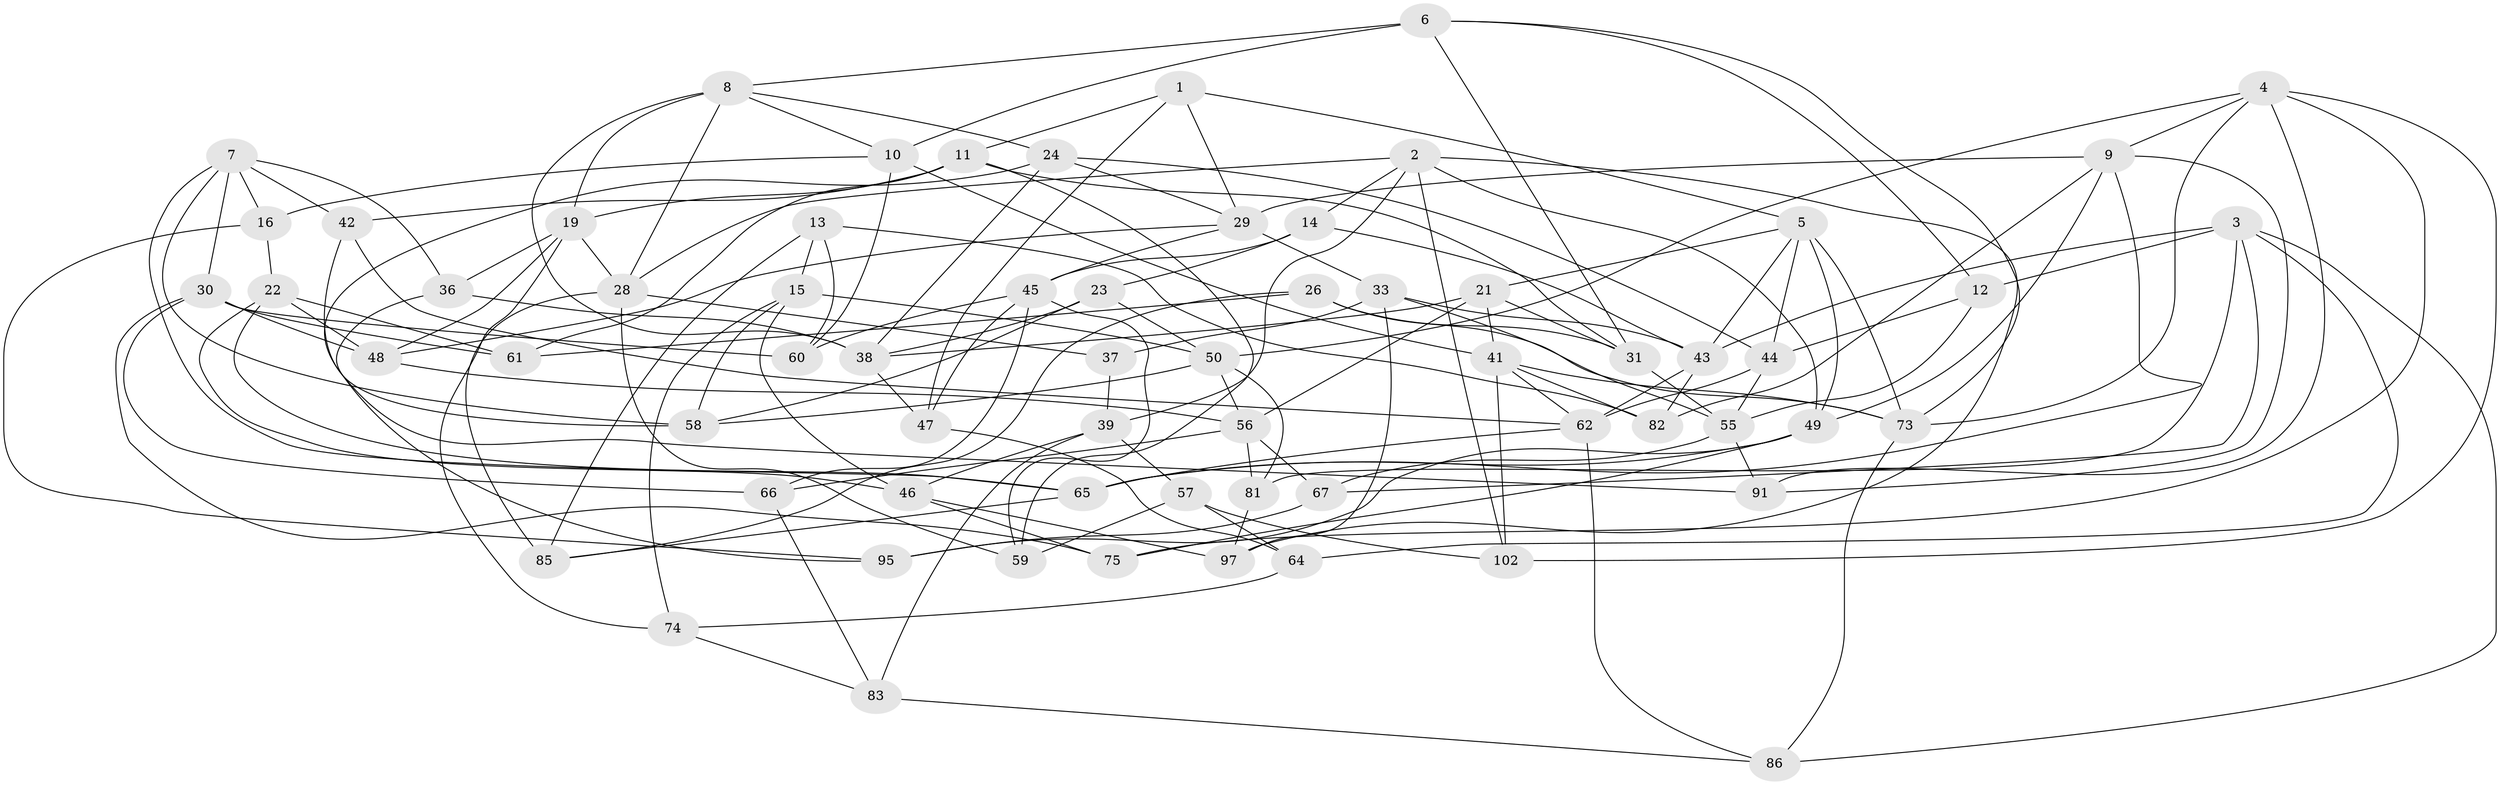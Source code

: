 // original degree distribution, {4: 1.0}
// Generated by graph-tools (version 1.1) at 2025/42/03/06/25 10:42:24]
// undirected, 65 vertices, 159 edges
graph export_dot {
graph [start="1"]
  node [color=gray90,style=filled];
  1;
  2 [super="+17"];
  3 [super="+27"];
  4 [super="+96"];
  5 [super="+53"];
  6 [super="+34"];
  7 [super="+32"];
  8 [super="+92"];
  9 [super="+93"];
  10 [super="+18"];
  11 [super="+20"];
  12;
  13;
  14;
  15 [super="+52"];
  16;
  19 [super="+80"];
  21 [super="+25"];
  22 [super="+71"];
  23;
  24 [super="+88"];
  26;
  28 [super="+40"];
  29 [super="+90"];
  30 [super="+78"];
  31 [super="+35"];
  33 [super="+69"];
  36;
  37;
  38 [super="+79"];
  39 [super="+94"];
  41 [super="+63"];
  42;
  43 [super="+51"];
  44 [super="+54"];
  45 [super="+101"];
  46 [super="+68"];
  47;
  48 [super="+70"];
  49 [super="+72"];
  50 [super="+89"];
  55 [super="+76"];
  56 [super="+99"];
  57;
  58 [super="+100"];
  59;
  60;
  61;
  62 [super="+77"];
  64;
  65 [super="+87"];
  66;
  67;
  73 [super="+84"];
  74;
  75;
  81;
  82;
  83;
  85;
  86;
  91;
  95;
  97 [super="+98"];
  102;
  1 -- 29;
  1 -- 47;
  1 -- 5;
  1 -- 11;
  2 -- 14;
  2 -- 39;
  2 -- 102;
  2 -- 28;
  2 -- 49;
  2 -- 97;
  3 -- 81;
  3 -- 12;
  3 -- 64;
  3 -- 43;
  3 -- 67;
  3 -- 86;
  4 -- 75;
  4 -- 91;
  4 -- 50;
  4 -- 73;
  4 -- 9;
  4 -- 102;
  5 -- 44;
  5 -- 21;
  5 -- 49;
  5 -- 73;
  5 -- 43;
  6 -- 12;
  6 -- 10 [weight=2];
  6 -- 31;
  6 -- 8;
  6 -- 73;
  7 -- 16;
  7 -- 42;
  7 -- 58;
  7 -- 65;
  7 -- 36;
  7 -- 30;
  8 -- 38;
  8 -- 24;
  8 -- 19;
  8 -- 28;
  8 -- 10;
  9 -- 29;
  9 -- 65;
  9 -- 49;
  9 -- 82;
  9 -- 91;
  10 -- 16;
  10 -- 41;
  10 -- 60;
  11 -- 61;
  11 -- 59;
  11 -- 42;
  11 -- 19;
  11 -- 31;
  12 -- 44;
  12 -- 55;
  13 -- 60;
  13 -- 85;
  13 -- 82;
  13 -- 15;
  14 -- 45;
  14 -- 23;
  14 -- 43;
  15 -- 50;
  15 -- 74;
  15 -- 58 [weight=2];
  15 -- 46;
  16 -- 95;
  16 -- 22;
  19 -- 36;
  19 -- 48;
  19 -- 28;
  19 -- 74;
  21 -- 31 [weight=2];
  21 -- 38;
  21 -- 41;
  21 -- 56;
  22 -- 65;
  22 -- 46;
  22 -- 61;
  22 -- 48 [weight=2];
  23 -- 58;
  23 -- 38;
  23 -- 50;
  24 -- 91;
  24 -- 38;
  24 -- 44 [weight=2];
  24 -- 29;
  26 -- 31;
  26 -- 61;
  26 -- 73;
  26 -- 85;
  28 -- 59;
  28 -- 37;
  28 -- 85;
  29 -- 48;
  29 -- 33;
  29 -- 45;
  30 -- 61;
  30 -- 60;
  30 -- 75;
  30 -- 66;
  30 -- 48;
  31 -- 55;
  33 -- 97 [weight=2];
  33 -- 43;
  33 -- 37;
  33 -- 55;
  36 -- 95;
  36 -- 38;
  37 -- 39 [weight=2];
  38 -- 47;
  39 -- 57;
  39 -- 83;
  39 -- 46;
  41 -- 102;
  41 -- 73;
  41 -- 82;
  41 -- 62;
  42 -- 58;
  42 -- 62;
  43 -- 82;
  43 -- 62;
  44 -- 62;
  44 -- 55;
  45 -- 60;
  45 -- 66;
  45 -- 59;
  45 -- 47;
  46 -- 97 [weight=2];
  46 -- 75;
  47 -- 64;
  48 -- 56;
  49 -- 65;
  49 -- 75;
  49 -- 95;
  50 -- 56;
  50 -- 58;
  50 -- 81;
  55 -- 67;
  55 -- 91;
  56 -- 81;
  56 -- 66;
  56 -- 67;
  57 -- 102;
  57 -- 64;
  57 -- 59;
  62 -- 86;
  62 -- 65;
  64 -- 74;
  65 -- 85;
  66 -- 83;
  67 -- 95;
  73 -- 86;
  74 -- 83;
  81 -- 97;
  83 -- 86;
}
